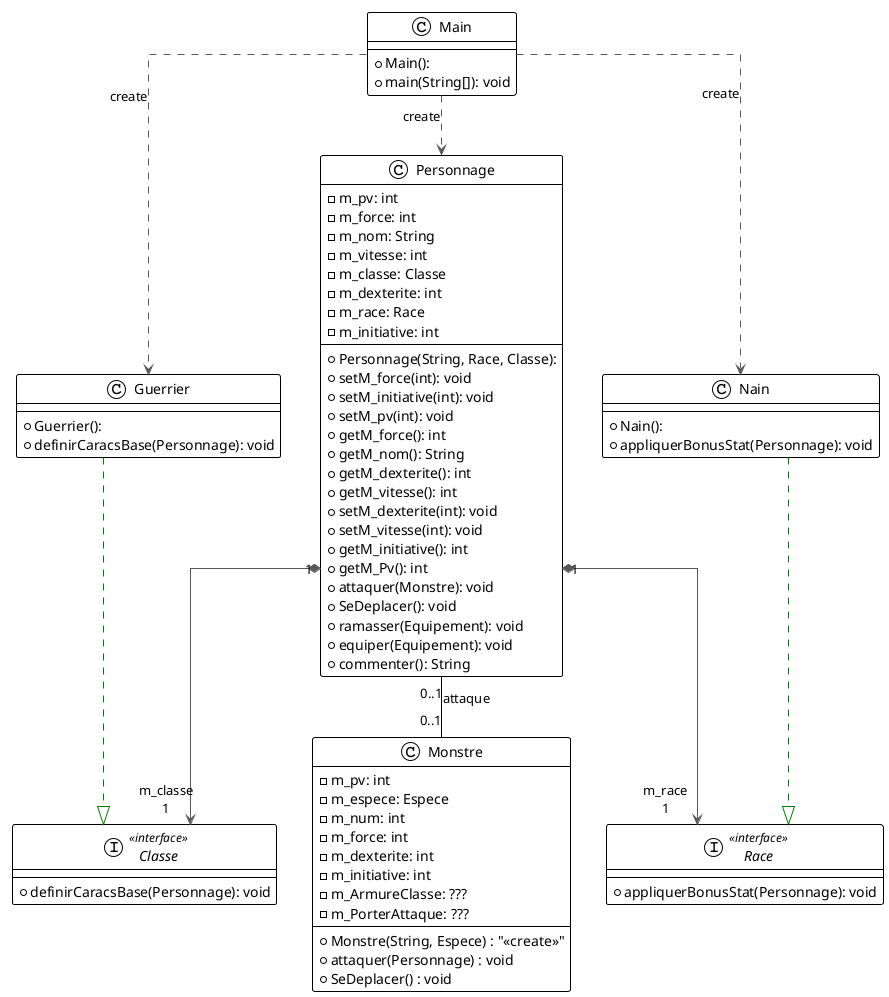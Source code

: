 @startuml

!theme plain
top to bottom direction
skinparam linetype ortho

interface Classe << interface >> {
  + definirCaracsBase(Personnage): void
}

class Guerrier {
  + Guerrier(): 
  + definirCaracsBase(Personnage): void
}
class Main {
  + Main(): 
  + main(String[]): void
}
class Nain {
  + Nain(): 
  + appliquerBonusStat(Personnage): void
}

class Personnage {
  + Personnage(String, Race, Classe): 
  - m_pv: int
  - m_force: int
  - m_nom: String
  - m_vitesse: int
  - m_classe: Classe
  - m_dexterite: int
  - m_race: Race
  - m_initiative: int
  + setM_force(int): void
  + setM_initiative(int): void
  + setM_pv(int): void
  + getM_force(): int
  + getM_nom(): String
  + getM_dexterite(): int
  + getM_vitesse(): int
  + setM_dexterite(int): void
  + setM_vitesse(int): void
  + getM_initiative(): int
  + getM_Pv(): int
  + attaquer(Monstre): void
  + SeDeplacer(): void
  + ramasser(Equipement): void
  + equiper(Equipement): void
  + commenter(): String
}
interface Race << interface >> {
  + appliquerBonusStat(Personnage): void
}

class Monstre{
    - m_pv: int
    - m_espece: Espece
    - m_num: int
    - m_force: int
    - m_dexterite: int
    - m_initiative: int
    - m_ArmureClasse: ???
    - m_PorterAttaque: ???

    + Monstre(String, Espece) : "«create»"
    + attaquer(Personnage) : void
    + SeDeplacer() : void
}

Guerrier    -[#008200,dashed]-^  Classe     
Main        -[#595959,dashed]->  Guerrier   : "«create»"
Main        -[#595959,dashed]->  Nain       : "«create»"
Main        -[#595959,dashed]->  Personnage : "«create»"
Nain        -[#008200,dashed]-^  Race       
Personnage "1" *-[#595959,plain]-> "m_classe\n1" Classe     
Personnage "1" *-[#595959,plain]-> "m_race\n1" Race

Personnage "0..1" -- "0..1" Monstre : attaque

@enduml
